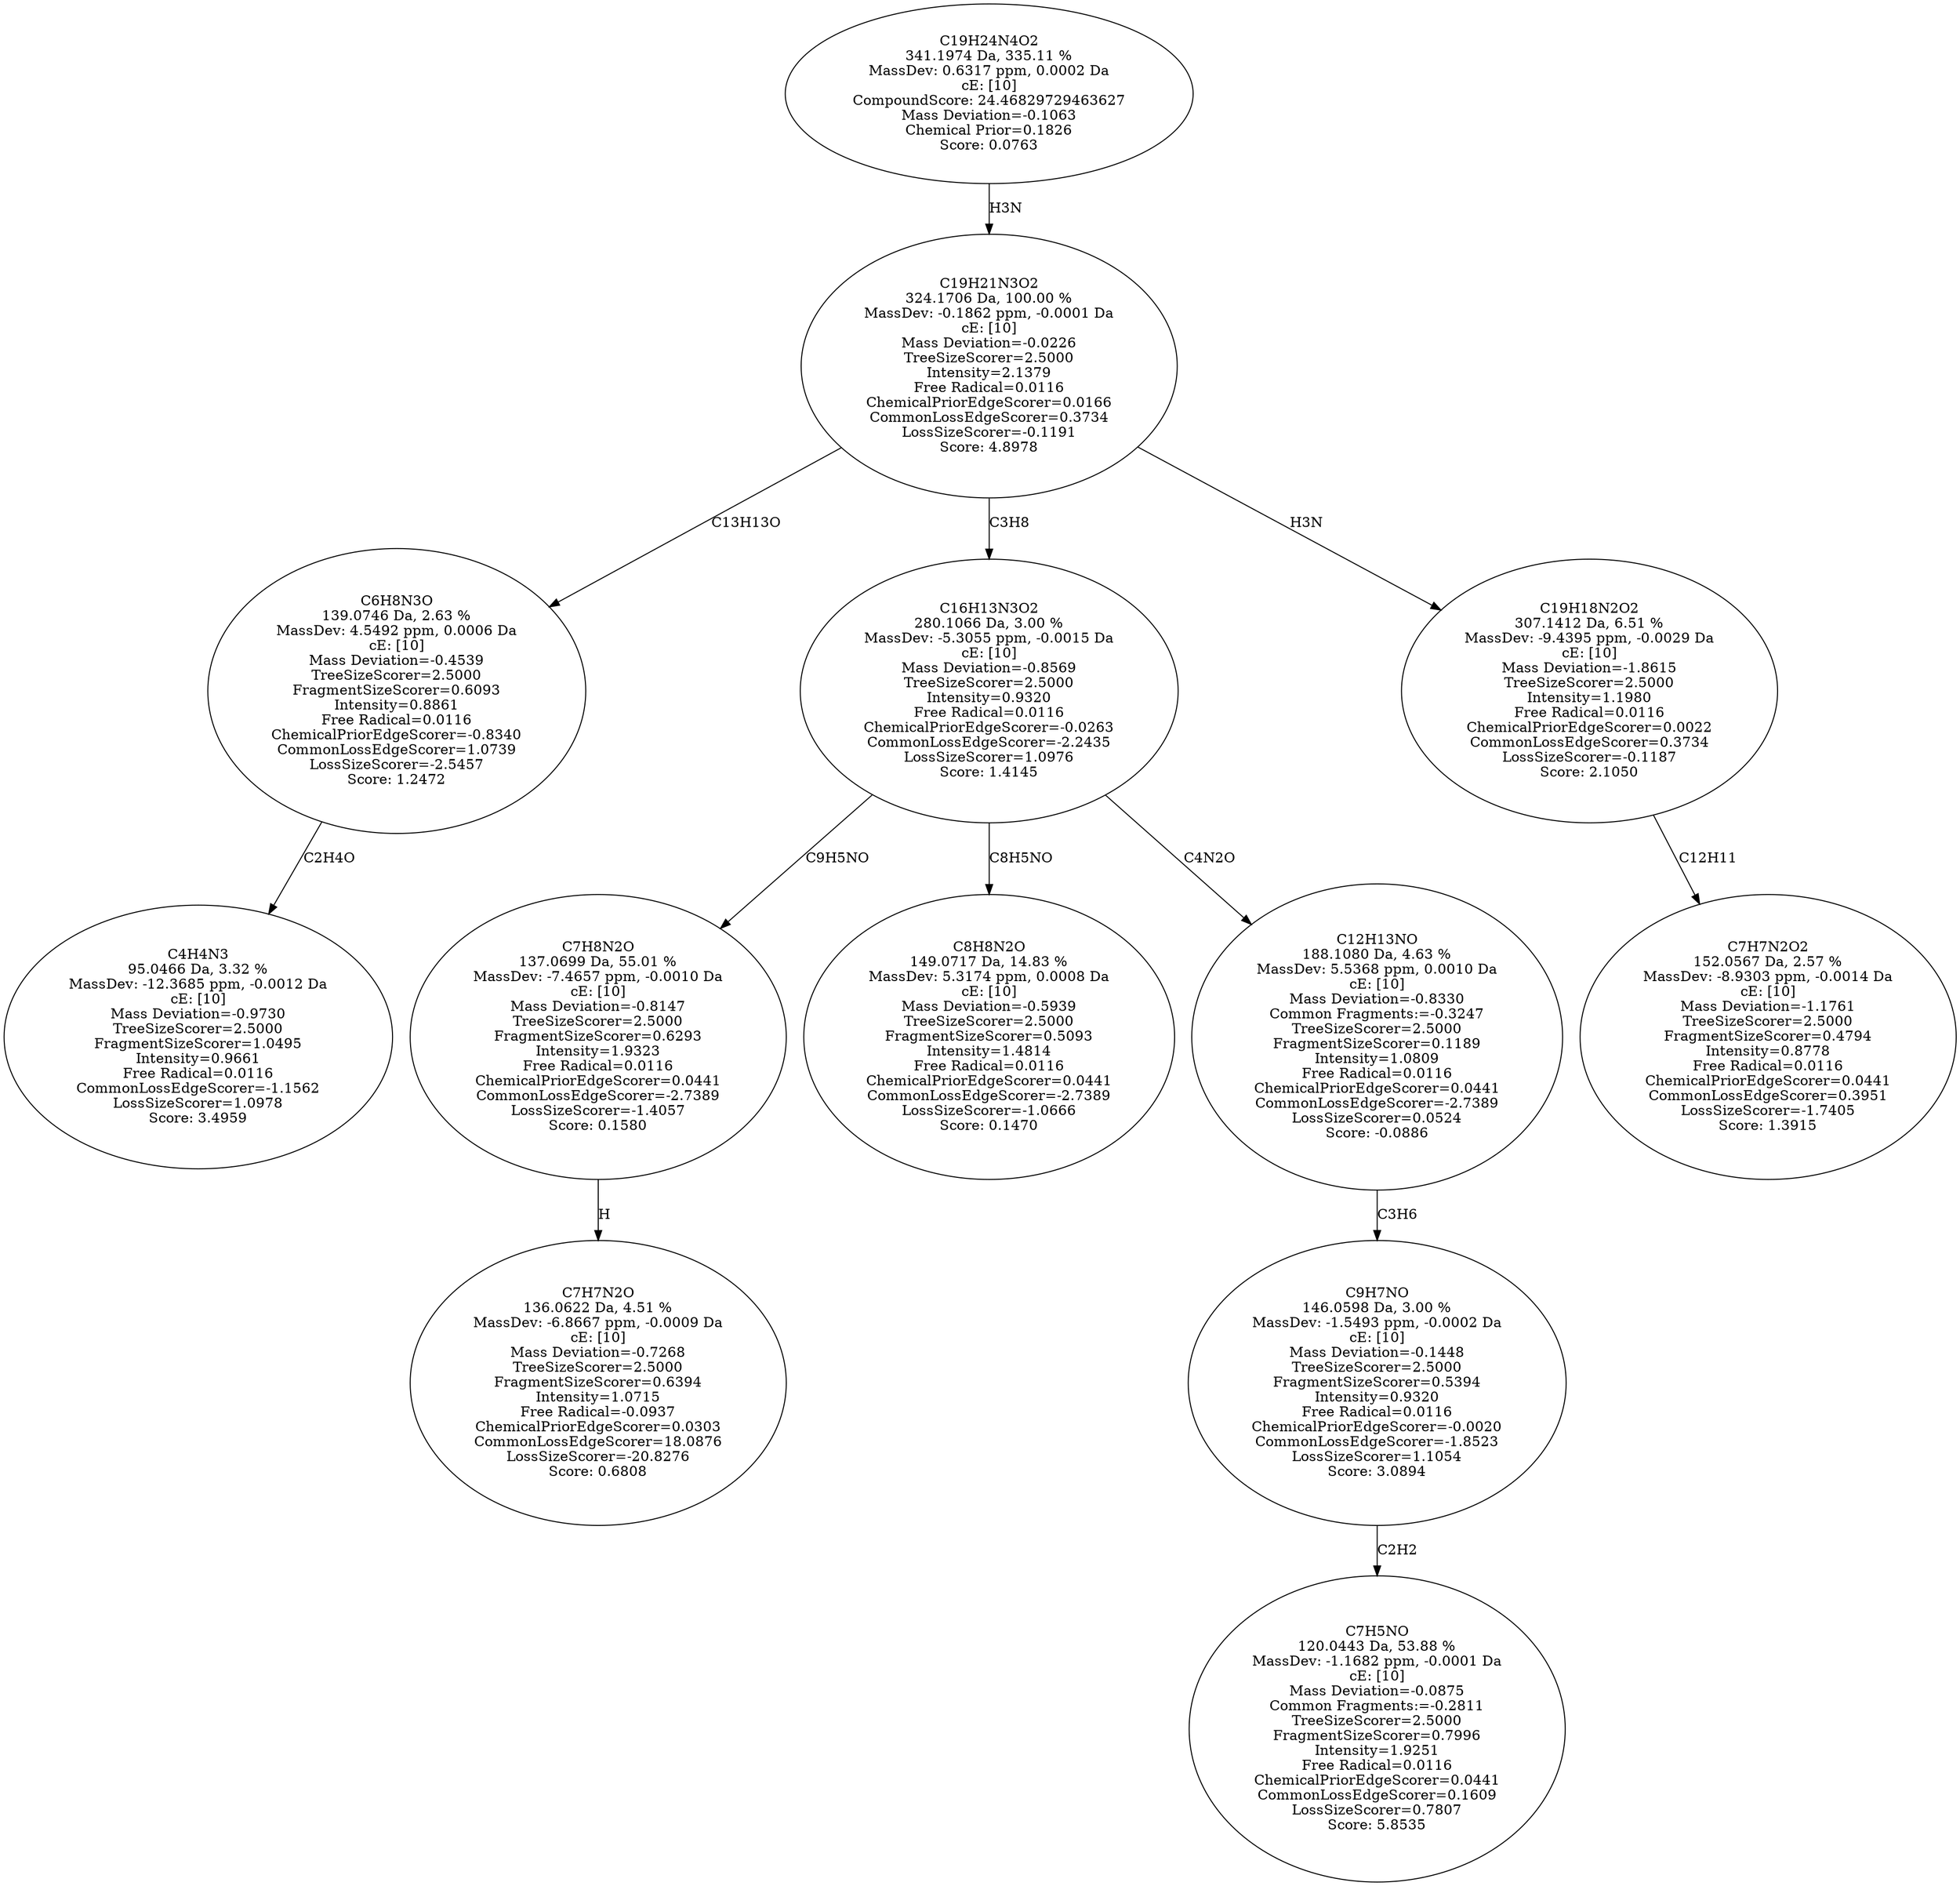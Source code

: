 strict digraph {
v1 [label="C4H4N3\n95.0466 Da, 3.32 %\nMassDev: -12.3685 ppm, -0.0012 Da\ncE: [10]\nMass Deviation=-0.9730\nTreeSizeScorer=2.5000\nFragmentSizeScorer=1.0495\nIntensity=0.9661\nFree Radical=0.0116\nCommonLossEdgeScorer=-1.1562\nLossSizeScorer=1.0978\nScore: 3.4959"];
v2 [label="C6H8N3O\n139.0746 Da, 2.63 %\nMassDev: 4.5492 ppm, 0.0006 Da\ncE: [10]\nMass Deviation=-0.4539\nTreeSizeScorer=2.5000\nFragmentSizeScorer=0.6093\nIntensity=0.8861\nFree Radical=0.0116\nChemicalPriorEdgeScorer=-0.8340\nCommonLossEdgeScorer=1.0739\nLossSizeScorer=-2.5457\nScore: 1.2472"];
v3 [label="C7H7N2O\n136.0622 Da, 4.51 %\nMassDev: -6.8667 ppm, -0.0009 Da\ncE: [10]\nMass Deviation=-0.7268\nTreeSizeScorer=2.5000\nFragmentSizeScorer=0.6394\nIntensity=1.0715\nFree Radical=-0.0937\nChemicalPriorEdgeScorer=0.0303\nCommonLossEdgeScorer=18.0876\nLossSizeScorer=-20.8276\nScore: 0.6808"];
v4 [label="C7H8N2O\n137.0699 Da, 55.01 %\nMassDev: -7.4657 ppm, -0.0010 Da\ncE: [10]\nMass Deviation=-0.8147\nTreeSizeScorer=2.5000\nFragmentSizeScorer=0.6293\nIntensity=1.9323\nFree Radical=0.0116\nChemicalPriorEdgeScorer=0.0441\nCommonLossEdgeScorer=-2.7389\nLossSizeScorer=-1.4057\nScore: 0.1580"];
v5 [label="C8H8N2O\n149.0717 Da, 14.83 %\nMassDev: 5.3174 ppm, 0.0008 Da\ncE: [10]\nMass Deviation=-0.5939\nTreeSizeScorer=2.5000\nFragmentSizeScorer=0.5093\nIntensity=1.4814\nFree Radical=0.0116\nChemicalPriorEdgeScorer=0.0441\nCommonLossEdgeScorer=-2.7389\nLossSizeScorer=-1.0666\nScore: 0.1470"];
v6 [label="C7H5NO\n120.0443 Da, 53.88 %\nMassDev: -1.1682 ppm, -0.0001 Da\ncE: [10]\nMass Deviation=-0.0875\nCommon Fragments:=-0.2811\nTreeSizeScorer=2.5000\nFragmentSizeScorer=0.7996\nIntensity=1.9251\nFree Radical=0.0116\nChemicalPriorEdgeScorer=0.0441\nCommonLossEdgeScorer=0.1609\nLossSizeScorer=0.7807\nScore: 5.8535"];
v7 [label="C9H7NO\n146.0598 Da, 3.00 %\nMassDev: -1.5493 ppm, -0.0002 Da\ncE: [10]\nMass Deviation=-0.1448\nTreeSizeScorer=2.5000\nFragmentSizeScorer=0.5394\nIntensity=0.9320\nFree Radical=0.0116\nChemicalPriorEdgeScorer=-0.0020\nCommonLossEdgeScorer=-1.8523\nLossSizeScorer=1.1054\nScore: 3.0894"];
v8 [label="C12H13NO\n188.1080 Da, 4.63 %\nMassDev: 5.5368 ppm, 0.0010 Da\ncE: [10]\nMass Deviation=-0.8330\nCommon Fragments:=-0.3247\nTreeSizeScorer=2.5000\nFragmentSizeScorer=0.1189\nIntensity=1.0809\nFree Radical=0.0116\nChemicalPriorEdgeScorer=0.0441\nCommonLossEdgeScorer=-2.7389\nLossSizeScorer=0.0524\nScore: -0.0886"];
v9 [label="C16H13N3O2\n280.1066 Da, 3.00 %\nMassDev: -5.3055 ppm, -0.0015 Da\ncE: [10]\nMass Deviation=-0.8569\nTreeSizeScorer=2.5000\nIntensity=0.9320\nFree Radical=0.0116\nChemicalPriorEdgeScorer=-0.0263\nCommonLossEdgeScorer=-2.2435\nLossSizeScorer=1.0976\nScore: 1.4145"];
v10 [label="C7H7N2O2\n152.0567 Da, 2.57 %\nMassDev: -8.9303 ppm, -0.0014 Da\ncE: [10]\nMass Deviation=-1.1761\nTreeSizeScorer=2.5000\nFragmentSizeScorer=0.4794\nIntensity=0.8778\nFree Radical=0.0116\nChemicalPriorEdgeScorer=0.0441\nCommonLossEdgeScorer=0.3951\nLossSizeScorer=-1.7405\nScore: 1.3915"];
v11 [label="C19H18N2O2\n307.1412 Da, 6.51 %\nMassDev: -9.4395 ppm, -0.0029 Da\ncE: [10]\nMass Deviation=-1.8615\nTreeSizeScorer=2.5000\nIntensity=1.1980\nFree Radical=0.0116\nChemicalPriorEdgeScorer=0.0022\nCommonLossEdgeScorer=0.3734\nLossSizeScorer=-0.1187\nScore: 2.1050"];
v12 [label="C19H21N3O2\n324.1706 Da, 100.00 %\nMassDev: -0.1862 ppm, -0.0001 Da\ncE: [10]\nMass Deviation=-0.0226\nTreeSizeScorer=2.5000\nIntensity=2.1379\nFree Radical=0.0116\nChemicalPriorEdgeScorer=0.0166\nCommonLossEdgeScorer=0.3734\nLossSizeScorer=-0.1191\nScore: 4.8978"];
v13 [label="C19H24N4O2\n341.1974 Da, 335.11 %\nMassDev: 0.6317 ppm, 0.0002 Da\ncE: [10]\nCompoundScore: 24.46829729463627\nMass Deviation=-0.1063\nChemical Prior=0.1826\nScore: 0.0763"];
v2 -> v1 [label="C2H4O"];
v12 -> v2 [label="C13H13O"];
v4 -> v3 [label="H"];
v9 -> v4 [label="C9H5NO"];
v9 -> v5 [label="C8H5NO"];
v7 -> v6 [label="C2H2"];
v8 -> v7 [label="C3H6"];
v9 -> v8 [label="C4N2O"];
v12 -> v9 [label="C3H8"];
v11 -> v10 [label="C12H11"];
v12 -> v11 [label="H3N"];
v13 -> v12 [label="H3N"];
}